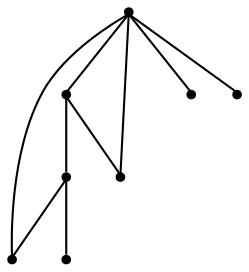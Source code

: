 graph {
  node [shape=point,comment="{\"directed\":false,\"doi\":\"10.1007/978-3-030-04414-5_24\",\"figure\":\"1 (3)\"}"]

  v0 [pos="1599.2974456244363,380.31760156224016"]
  v1 [pos="1510.2311519901405,376.01678805278067"]
  v2 [pos="1473.559806886386,339.34910355631735"]
  v3 [pos="1400.2147639074226,376.01678805278067"]
  v4 [pos="1363.542178829523,229.33282383814435"]
  v5 [pos="1583.5773077664137,412.6931204680637"]
  v6 [pos="1473.559806886386,449.3651289239368"]
  v7 [pos="1583.5773077664137,449.3651289239368"]

  v4 -- v2 [id="-2",pos="1363.542178829523,229.33282383814435 1473.559806886386,339.34910355631735 1473.559806886386,339.34910355631735 1473.559806886386,339.34910355631735"]
  v2 -- v1 [id="-3",pos="1473.559806886386,339.34910355631735 1510.2311519901405,376.01678805278067 1510.2311519901405,376.01678805278067 1510.2311519901405,376.01678805278067"]
  v1 -- v7 [id="-4",pos="1510.2311519901405,376.01678805278067 1583.5773077664137,449.3651289239368 1583.5773077664137,449.3651289239368 1583.5773077664137,449.3651289239368"]
  v4 -- v6 [id="-5",pos="1363.542178829523,229.33282383814435 1473.559806886386,449.3651289239368 1473.559806886386,449.3651289239368 1473.559806886386,449.3651289239368"]
  v4 -- v3 [id="-6",pos="1363.542178829523,229.33282383814435 1400.2147639074226,376.01678805278067 1400.2147639074226,376.01678805278067 1400.2147639074226,376.01678805278067"]
  v4 -- v0 [id="-7",pos="1363.542178829523,229.33282383814435 1599.2974456244363,380.31760156224016 1599.2974456244363,380.31760156224016 1599.2974456244363,380.31760156224016"]
  v4 -- v5 [id="-8",pos="1363.542178829523,229.33282383814435 1583.5773077664137,412.6931204680637 1583.5773077664137,412.6931204680637 1583.5773077664137,412.6931204680637"]
  v2 -- v3 [id="-9",pos="1473.559806886386,339.34910355631735 1400.2147639074226,376.01678805278067 1400.2147639074226,376.01678805278067 1400.2147639074226,376.01678805278067"]
  v1 -- v0 [id="-10",pos="1510.2311519901405,376.01678805278067 1599.2974456244363,380.31760156224016 1599.2974456244363,380.31760156224016 1599.2974456244363,380.31760156224016"]
}
